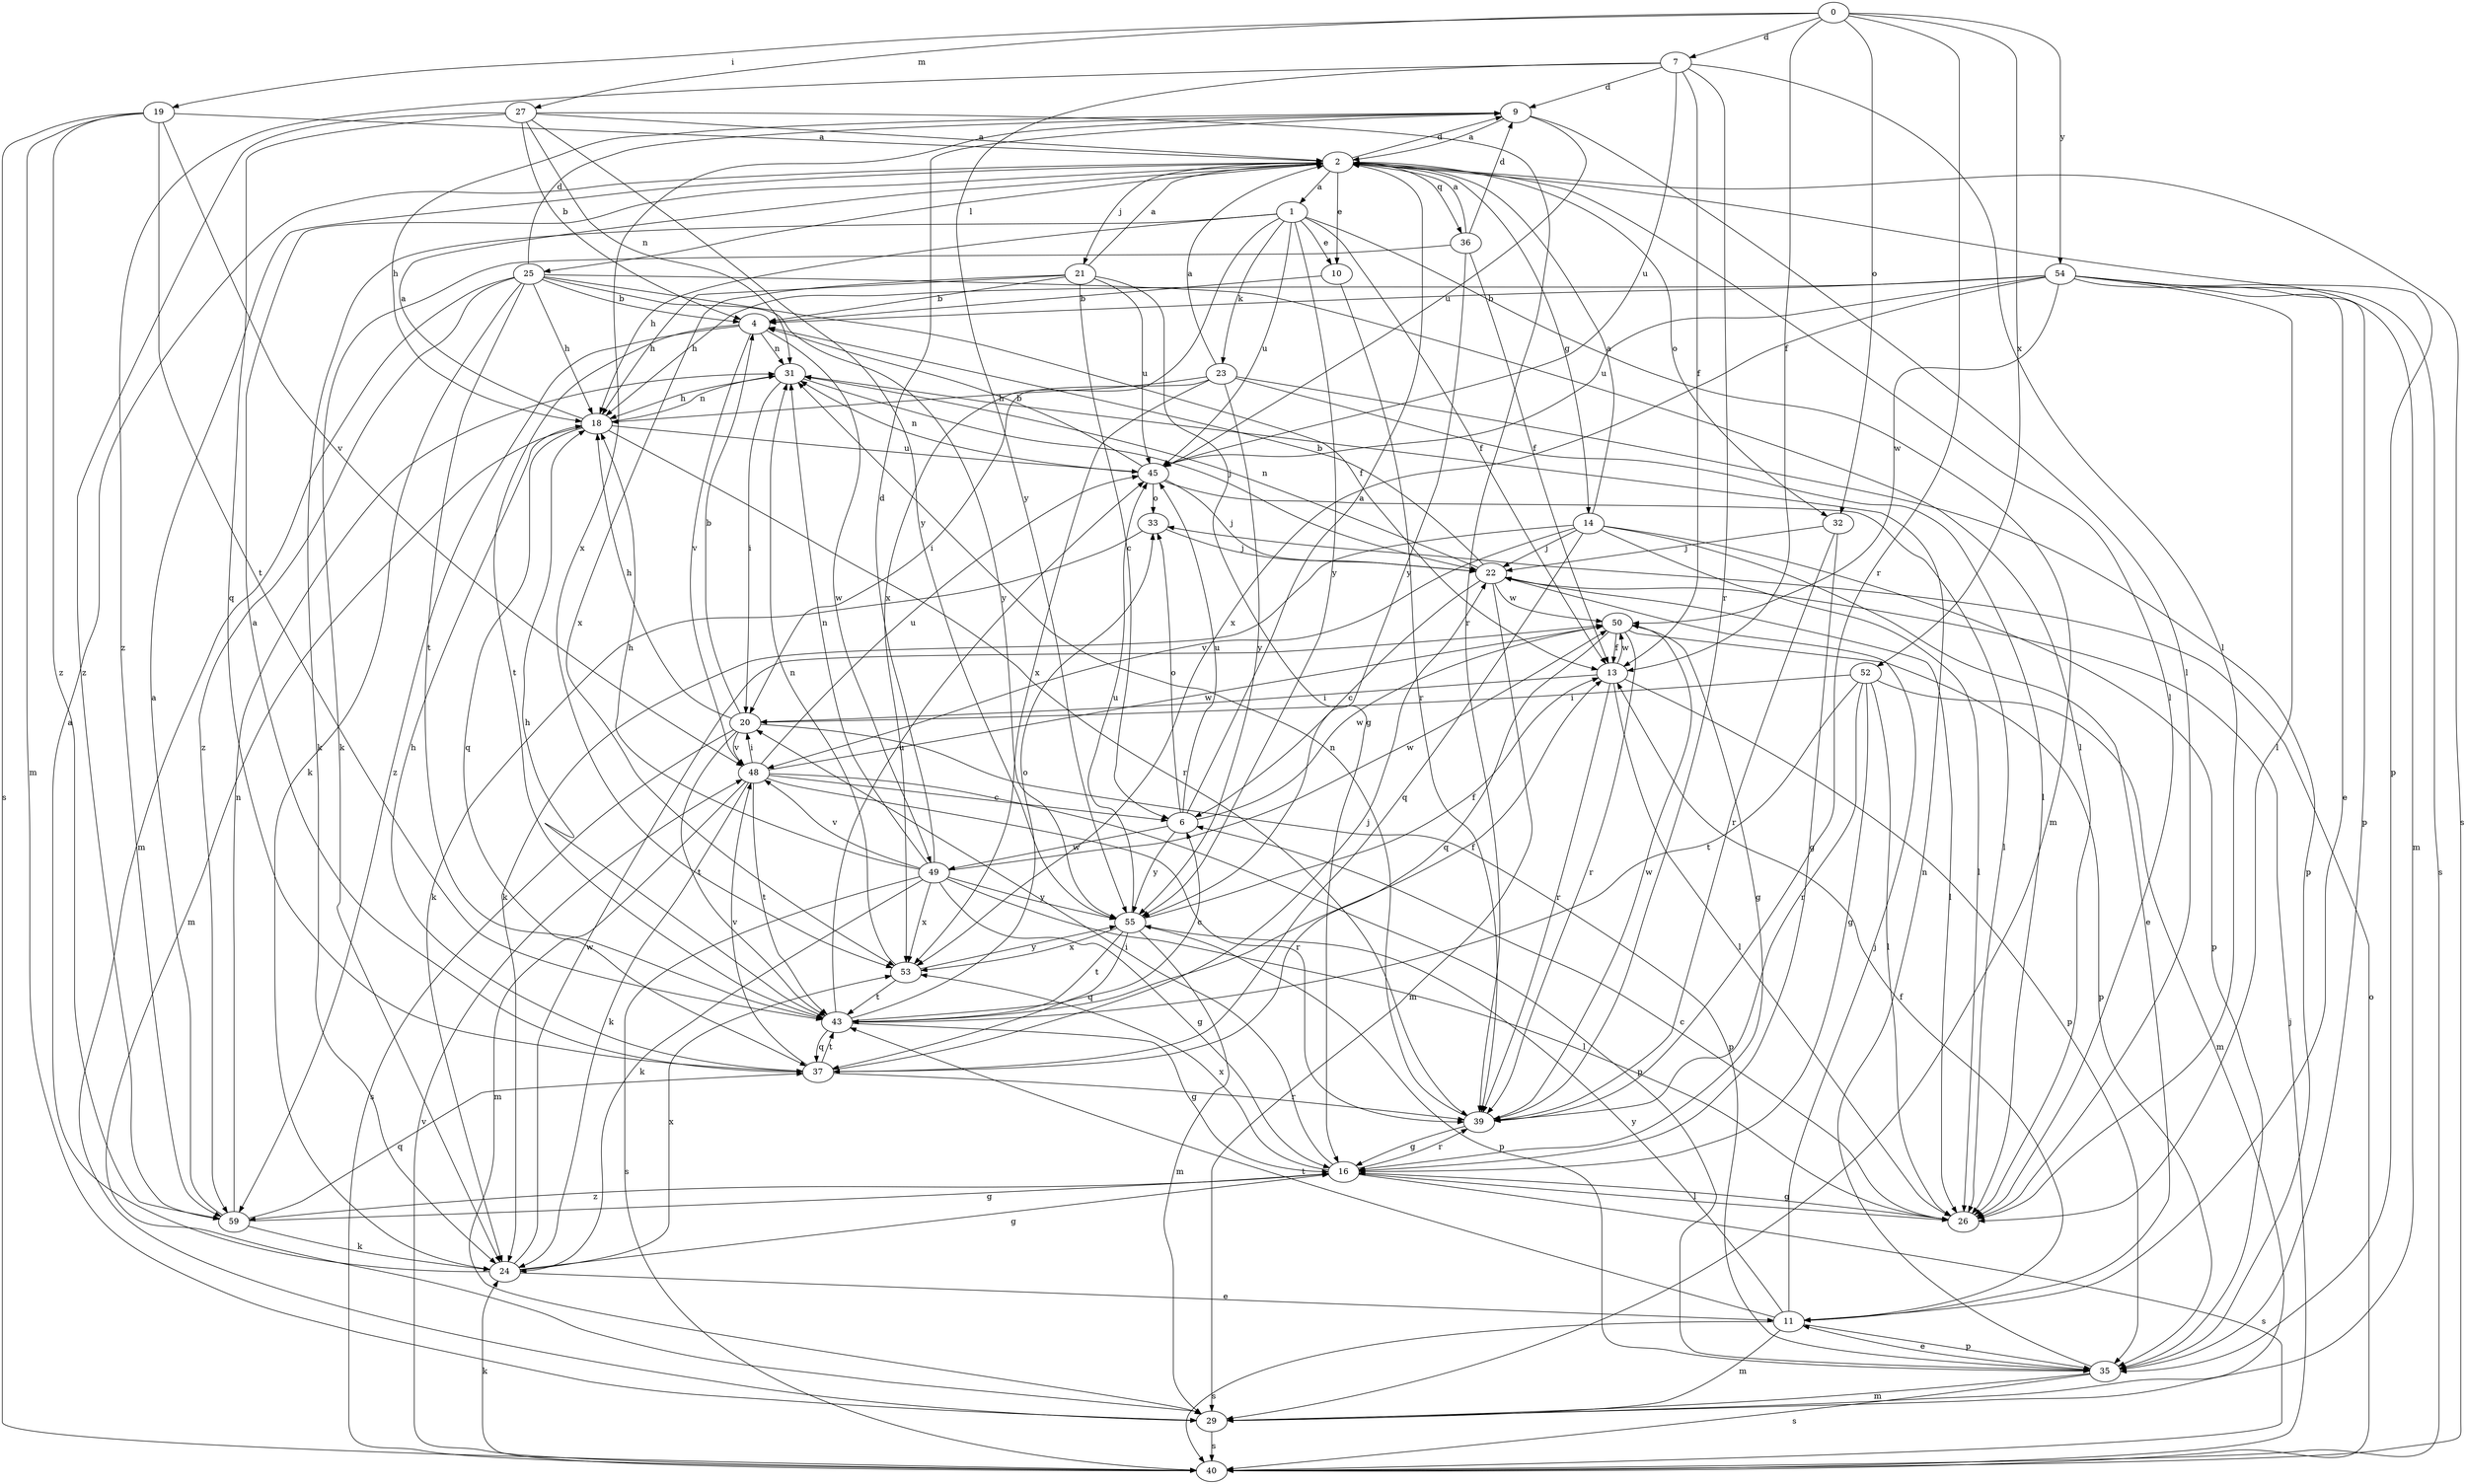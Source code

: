 strict digraph  {
0;
1;
2;
4;
6;
7;
9;
10;
11;
13;
14;
16;
18;
19;
20;
21;
22;
23;
24;
25;
26;
27;
29;
31;
32;
33;
35;
36;
37;
39;
40;
43;
45;
48;
49;
50;
52;
53;
54;
55;
59;
0 -> 7  [label=d];
0 -> 13  [label=f];
0 -> 19  [label=i];
0 -> 27  [label=m];
0 -> 32  [label=o];
0 -> 39  [label=r];
0 -> 52  [label=x];
0 -> 54  [label=y];
1 -> 10  [label=e];
1 -> 13  [label=f];
1 -> 18  [label=h];
1 -> 23  [label=k];
1 -> 24  [label=k];
1 -> 29  [label=m];
1 -> 45  [label=u];
1 -> 53  [label=x];
1 -> 55  [label=y];
2 -> 1  [label=a];
2 -> 9  [label=d];
2 -> 10  [label=e];
2 -> 14  [label=g];
2 -> 21  [label=j];
2 -> 25  [label=l];
2 -> 26  [label=l];
2 -> 32  [label=o];
2 -> 35  [label=p];
2 -> 36  [label=q];
2 -> 40  [label=s];
4 -> 31  [label=n];
4 -> 43  [label=t];
4 -> 48  [label=v];
4 -> 49  [label=w];
4 -> 59  [label=z];
6 -> 2  [label=a];
6 -> 33  [label=o];
6 -> 45  [label=u];
6 -> 49  [label=w];
6 -> 50  [label=w];
6 -> 55  [label=y];
7 -> 9  [label=d];
7 -> 13  [label=f];
7 -> 26  [label=l];
7 -> 39  [label=r];
7 -> 45  [label=u];
7 -> 55  [label=y];
7 -> 59  [label=z];
9 -> 2  [label=a];
9 -> 18  [label=h];
9 -> 26  [label=l];
9 -> 45  [label=u];
9 -> 53  [label=x];
10 -> 4  [label=b];
10 -> 39  [label=r];
11 -> 13  [label=f];
11 -> 22  [label=j];
11 -> 29  [label=m];
11 -> 35  [label=p];
11 -> 40  [label=s];
11 -> 43  [label=t];
11 -> 55  [label=y];
13 -> 20  [label=i];
13 -> 26  [label=l];
13 -> 35  [label=p];
13 -> 39  [label=r];
13 -> 50  [label=w];
14 -> 2  [label=a];
14 -> 11  [label=e];
14 -> 22  [label=j];
14 -> 24  [label=k];
14 -> 26  [label=l];
14 -> 35  [label=p];
14 -> 37  [label=q];
14 -> 48  [label=v];
16 -> 20  [label=i];
16 -> 26  [label=l];
16 -> 39  [label=r];
16 -> 40  [label=s];
16 -> 53  [label=x];
16 -> 59  [label=z];
18 -> 2  [label=a];
18 -> 29  [label=m];
18 -> 31  [label=n];
18 -> 37  [label=q];
18 -> 39  [label=r];
18 -> 45  [label=u];
19 -> 2  [label=a];
19 -> 29  [label=m];
19 -> 40  [label=s];
19 -> 43  [label=t];
19 -> 48  [label=v];
19 -> 59  [label=z];
20 -> 4  [label=b];
20 -> 18  [label=h];
20 -> 35  [label=p];
20 -> 40  [label=s];
20 -> 43  [label=t];
20 -> 48  [label=v];
21 -> 2  [label=a];
21 -> 4  [label=b];
21 -> 6  [label=c];
21 -> 16  [label=g];
21 -> 18  [label=h];
21 -> 45  [label=u];
21 -> 53  [label=x];
22 -> 4  [label=b];
22 -> 6  [label=c];
22 -> 26  [label=l];
22 -> 29  [label=m];
22 -> 31  [label=n];
22 -> 50  [label=w];
23 -> 2  [label=a];
23 -> 18  [label=h];
23 -> 20  [label=i];
23 -> 26  [label=l];
23 -> 35  [label=p];
23 -> 53  [label=x];
23 -> 55  [label=y];
24 -> 2  [label=a];
24 -> 11  [label=e];
24 -> 16  [label=g];
24 -> 50  [label=w];
24 -> 53  [label=x];
25 -> 4  [label=b];
25 -> 9  [label=d];
25 -> 13  [label=f];
25 -> 18  [label=h];
25 -> 24  [label=k];
25 -> 26  [label=l];
25 -> 29  [label=m];
25 -> 43  [label=t];
25 -> 55  [label=y];
25 -> 59  [label=z];
26 -> 6  [label=c];
26 -> 16  [label=g];
27 -> 2  [label=a];
27 -> 4  [label=b];
27 -> 31  [label=n];
27 -> 37  [label=q];
27 -> 39  [label=r];
27 -> 55  [label=y];
27 -> 59  [label=z];
29 -> 40  [label=s];
31 -> 18  [label=h];
31 -> 20  [label=i];
31 -> 22  [label=j];
32 -> 16  [label=g];
32 -> 22  [label=j];
32 -> 39  [label=r];
33 -> 22  [label=j];
33 -> 24  [label=k];
35 -> 11  [label=e];
35 -> 29  [label=m];
35 -> 31  [label=n];
35 -> 40  [label=s];
36 -> 2  [label=a];
36 -> 9  [label=d];
36 -> 13  [label=f];
36 -> 24  [label=k];
36 -> 55  [label=y];
37 -> 2  [label=a];
37 -> 18  [label=h];
37 -> 22  [label=j];
37 -> 39  [label=r];
37 -> 43  [label=t];
37 -> 48  [label=v];
39 -> 16  [label=g];
39 -> 31  [label=n];
39 -> 50  [label=w];
40 -> 22  [label=j];
40 -> 24  [label=k];
40 -> 33  [label=o];
40 -> 48  [label=v];
43 -> 6  [label=c];
43 -> 13  [label=f];
43 -> 16  [label=g];
43 -> 18  [label=h];
43 -> 33  [label=o];
43 -> 37  [label=q];
43 -> 45  [label=u];
45 -> 4  [label=b];
45 -> 22  [label=j];
45 -> 26  [label=l];
45 -> 31  [label=n];
45 -> 33  [label=o];
48 -> 6  [label=c];
48 -> 20  [label=i];
48 -> 24  [label=k];
48 -> 29  [label=m];
48 -> 35  [label=p];
48 -> 39  [label=r];
48 -> 43  [label=t];
48 -> 45  [label=u];
48 -> 50  [label=w];
49 -> 9  [label=d];
49 -> 16  [label=g];
49 -> 18  [label=h];
49 -> 24  [label=k];
49 -> 26  [label=l];
49 -> 31  [label=n];
49 -> 40  [label=s];
49 -> 48  [label=v];
49 -> 50  [label=w];
49 -> 53  [label=x];
49 -> 55  [label=y];
50 -> 13  [label=f];
50 -> 16  [label=g];
50 -> 35  [label=p];
50 -> 37  [label=q];
50 -> 39  [label=r];
52 -> 16  [label=g];
52 -> 20  [label=i];
52 -> 26  [label=l];
52 -> 29  [label=m];
52 -> 39  [label=r];
52 -> 43  [label=t];
53 -> 31  [label=n];
53 -> 43  [label=t];
53 -> 55  [label=y];
54 -> 4  [label=b];
54 -> 11  [label=e];
54 -> 18  [label=h];
54 -> 26  [label=l];
54 -> 29  [label=m];
54 -> 35  [label=p];
54 -> 40  [label=s];
54 -> 45  [label=u];
54 -> 50  [label=w];
54 -> 53  [label=x];
55 -> 13  [label=f];
55 -> 29  [label=m];
55 -> 35  [label=p];
55 -> 37  [label=q];
55 -> 43  [label=t];
55 -> 45  [label=u];
55 -> 53  [label=x];
59 -> 2  [label=a];
59 -> 16  [label=g];
59 -> 24  [label=k];
59 -> 31  [label=n];
59 -> 37  [label=q];
}
